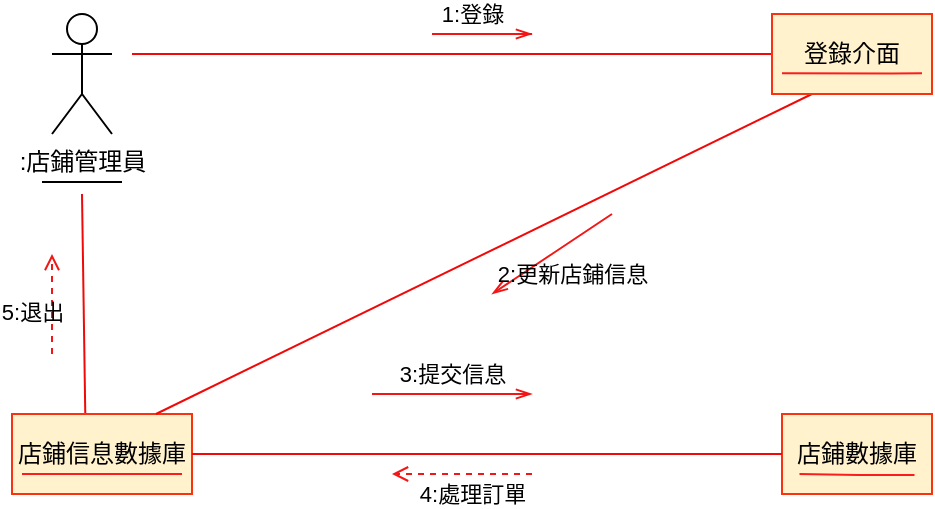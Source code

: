 <mxfile version="22.1.9" type="github">
  <diagram name="第 1 页" id="NGeAJZHBDEzVoeuOTIZT">
    <mxGraphModel dx="868" dy="446" grid="1" gridSize="10" guides="1" tooltips="1" connect="1" arrows="1" fold="1" page="1" pageScale="1" pageWidth="827" pageHeight="1169" math="0" shadow="0">
      <root>
        <mxCell id="0" />
        <mxCell id="1" parent="0" />
        <mxCell id="uKztur3fhc9EFDYKpmQg-1" value=":店鋪管理員" style="shape=umlActor;verticalLabelPosition=bottom;verticalAlign=top;html=1;outlineConnect=0;" vertex="1" parent="1">
          <mxGeometry x="70" y="120" width="30" height="60" as="geometry" />
        </mxCell>
        <mxCell id="uKztur3fhc9EFDYKpmQg-4" value="店鋪信息數據庫" style="rounded=0;whiteSpace=wrap;html=1;fillColor=#fff2cc;strokeColor=#f93310;" vertex="1" parent="1">
          <mxGeometry x="50" y="320" width="90" height="40" as="geometry" />
        </mxCell>
        <mxCell id="uKztur3fhc9EFDYKpmQg-5" value="店鋪數據庫" style="rounded=0;whiteSpace=wrap;html=1;fillColor=#fff2cc;strokeColor=#f93310;" vertex="1" parent="1">
          <mxGeometry x="435" y="320" width="75" height="40" as="geometry" />
        </mxCell>
        <mxCell id="uKztur3fhc9EFDYKpmQg-6" value="" style="endArrow=none;html=1;rounded=0;edgeStyle=orthogonalEdgeStyle;strokeColor=#fd1c1c;" edge="1" parent="1">
          <mxGeometry relative="1" as="geometry">
            <mxPoint x="55" y="350" as="sourcePoint" />
            <mxPoint x="135" y="350" as="targetPoint" />
          </mxGeometry>
        </mxCell>
        <mxCell id="uKztur3fhc9EFDYKpmQg-9" value="" style="endArrow=none;html=1;rounded=0;endSize=8;startSize=8;endFill=0;strokeColor=#f10909;entryX=0;entryY=0.5;entryDx=0;entryDy=0;" edge="1" parent="1" target="uKztur3fhc9EFDYKpmQg-21">
          <mxGeometry width="50" height="50" relative="1" as="geometry">
            <mxPoint x="110" y="140" as="sourcePoint" />
            <mxPoint x="305" y="60" as="targetPoint" />
          </mxGeometry>
        </mxCell>
        <mxCell id="uKztur3fhc9EFDYKpmQg-12" value="" style="endArrow=none;html=1;rounded=0;endSize=8;startSize=8;endFill=0;strokeColor=#f10909;entryX=0;entryY=0.5;entryDx=0;entryDy=0;exitX=1;exitY=0.5;exitDx=0;exitDy=0;" edge="1" parent="1" source="uKztur3fhc9EFDYKpmQg-4" target="uKztur3fhc9EFDYKpmQg-5">
          <mxGeometry width="50" height="50" relative="1" as="geometry">
            <mxPoint x="135" y="360" as="sourcePoint" />
            <mxPoint x="590" y="210" as="targetPoint" />
            <Array as="points" />
          </mxGeometry>
        </mxCell>
        <mxCell id="uKztur3fhc9EFDYKpmQg-14" value="" style="endArrow=none;html=1;rounded=0;endSize=8;startSize=8;endFill=0;strokeColor=#f10909;exitX=0.407;exitY=-0.012;exitDx=0;exitDy=0;exitPerimeter=0;" edge="1" parent="1" source="uKztur3fhc9EFDYKpmQg-4">
          <mxGeometry width="50" height="50" relative="1" as="geometry">
            <mxPoint x="160" y="190" as="sourcePoint" />
            <mxPoint x="85" y="210" as="targetPoint" />
          </mxGeometry>
        </mxCell>
        <mxCell id="uKztur3fhc9EFDYKpmQg-15" value="5:退出" style="endArrow=open;endSize=6;html=1;rounded=0;labelBackgroundColor=none;strokeColor=#f31616;dashed=1;" edge="1" parent="1">
          <mxGeometry x="-0.143" y="10" width="160" relative="1" as="geometry">
            <mxPoint x="70" y="290" as="sourcePoint" />
            <mxPoint x="70" y="240" as="targetPoint" />
            <mxPoint as="offset" />
          </mxGeometry>
        </mxCell>
        <mxCell id="uKztur3fhc9EFDYKpmQg-20" value="" style="line;strokeWidth=1;fillColor=none;align=left;verticalAlign=middle;spacingTop=-1;spacingLeft=3;spacingRight=3;rotatable=0;labelPosition=right;points=[];portConstraint=eastwest;strokeColor=inherit;" vertex="1" parent="1">
          <mxGeometry x="65" y="200" width="40" height="8" as="geometry" />
        </mxCell>
        <mxCell id="uKztur3fhc9EFDYKpmQg-31" value="" style="endArrow=none;html=1;rounded=0;edgeStyle=orthogonalEdgeStyle;strokeColor=#fd1c1c;" edge="1" parent="1">
          <mxGeometry relative="1" as="geometry">
            <mxPoint x="443.75" y="350" as="sourcePoint" />
            <mxPoint x="501.25" y="350.5" as="targetPoint" />
          </mxGeometry>
        </mxCell>
        <mxCell id="uKztur3fhc9EFDYKpmQg-32" value="" style="endArrow=none;html=1;rounded=0;endSize=8;startSize=8;endFill=0;strokeColor=#f10909;entryX=0.25;entryY=1;entryDx=0;entryDy=0;exitX=0.8;exitY=0;exitDx=0;exitDy=0;exitPerimeter=0;" edge="1" parent="1" source="uKztur3fhc9EFDYKpmQg-4" target="uKztur3fhc9EFDYKpmQg-21">
          <mxGeometry width="50" height="50" relative="1" as="geometry">
            <mxPoint x="112" y="340" as="sourcePoint" />
            <mxPoint x="617.5" y="110" as="targetPoint" />
          </mxGeometry>
        </mxCell>
        <mxCell id="uKztur3fhc9EFDYKpmQg-21" value="登錄介面" style="rounded=0;whiteSpace=wrap;html=1;fillColor=#fff2cc;strokeColor=#f93310;" vertex="1" parent="1">
          <mxGeometry x="430" y="120" width="80" height="40" as="geometry" />
        </mxCell>
        <mxCell id="uKztur3fhc9EFDYKpmQg-22" value="" style="endArrow=none;html=1;rounded=0;edgeStyle=orthogonalEdgeStyle;strokeColor=#fd1c1c;" edge="1" parent="1">
          <mxGeometry relative="1" as="geometry">
            <mxPoint x="435" y="149.66" as="sourcePoint" />
            <mxPoint x="505" y="149.66" as="targetPoint" />
            <Array as="points">
              <mxPoint x="490" y="149.66" />
              <mxPoint x="490" y="149.66" />
            </Array>
          </mxGeometry>
        </mxCell>
        <mxCell id="uKztur3fhc9EFDYKpmQg-33" value="4:處理訂單" style="endArrow=open;endSize=6;html=1;rounded=0;labelBackgroundColor=none;strokeColor=#f31616;dashed=1;" edge="1" parent="1">
          <mxGeometry x="-0.143" y="10" width="160" relative="1" as="geometry">
            <mxPoint x="310" y="350" as="sourcePoint" />
            <mxPoint x="240" y="350" as="targetPoint" />
            <mxPoint as="offset" />
          </mxGeometry>
        </mxCell>
        <mxCell id="uKztur3fhc9EFDYKpmQg-34" value="1:登錄" style="endArrow=openThin;endSize=6;html=1;rounded=0;labelBackgroundColor=none;strokeColor=#f31616;endFill=0;startArrow=none;startFill=0;" edge="1" parent="1">
          <mxGeometry x="0.4" y="10" width="160" relative="1" as="geometry">
            <mxPoint x="310" y="130" as="sourcePoint" />
            <mxPoint x="310" y="130" as="targetPoint" />
            <mxPoint as="offset" />
            <Array as="points">
              <mxPoint x="260" y="130" />
            </Array>
          </mxGeometry>
        </mxCell>
        <mxCell id="uKztur3fhc9EFDYKpmQg-35" value="2:更新店鋪信息" style="endArrow=openThin;endSize=6;html=1;rounded=0;labelBackgroundColor=none;strokeColor=#f31616;endFill=0;startArrow=none;startFill=0;" edge="1" parent="1">
          <mxGeometry x="-0.077" y="14" width="160" relative="1" as="geometry">
            <mxPoint x="350" y="220" as="sourcePoint" />
            <mxPoint x="290" y="260" as="targetPoint" />
            <mxPoint as="offset" />
            <Array as="points">
              <mxPoint x="320" y="240" />
            </Array>
          </mxGeometry>
        </mxCell>
        <mxCell id="uKztur3fhc9EFDYKpmQg-36" value="3:提交信息" style="endArrow=openThin;endSize=6;html=1;rounded=0;labelBackgroundColor=none;strokeColor=#f31616;endFill=0;startArrow=none;startFill=0;" edge="1" parent="1">
          <mxGeometry y="10" width="160" relative="1" as="geometry">
            <mxPoint x="230" y="310" as="sourcePoint" />
            <mxPoint x="310" y="310" as="targetPoint" />
            <mxPoint as="offset" />
            <Array as="points">
              <mxPoint x="300" y="310" />
            </Array>
          </mxGeometry>
        </mxCell>
      </root>
    </mxGraphModel>
  </diagram>
</mxfile>
